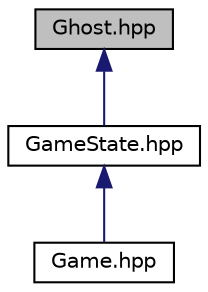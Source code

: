 digraph "Ghost.hpp"
{
  edge [fontname="Helvetica",fontsize="10",labelfontname="Helvetica",labelfontsize="10"];
  node [fontname="Helvetica",fontsize="10",shape=record];
  Node8 [label="Ghost.hpp",height=0.2,width=0.4,color="black", fillcolor="grey75", style="filled", fontcolor="black"];
  Node8 -> Node9 [dir="back",color="midnightblue",fontsize="10",style="solid",fontname="Helvetica"];
  Node9 [label="GameState.hpp",height=0.2,width=0.4,color="black", fillcolor="white", style="filled",URL="$GameState_8hpp.html",tooltip="\"Game state class header\" "];
  Node9 -> Node10 [dir="back",color="midnightblue",fontsize="10",style="solid",fontname="Helvetica"];
  Node10 [label="Game.hpp",height=0.2,width=0.4,color="black", fillcolor="white", style="filled",URL="$Game_8hpp.html",tooltip="\"Game class\" "];
}
